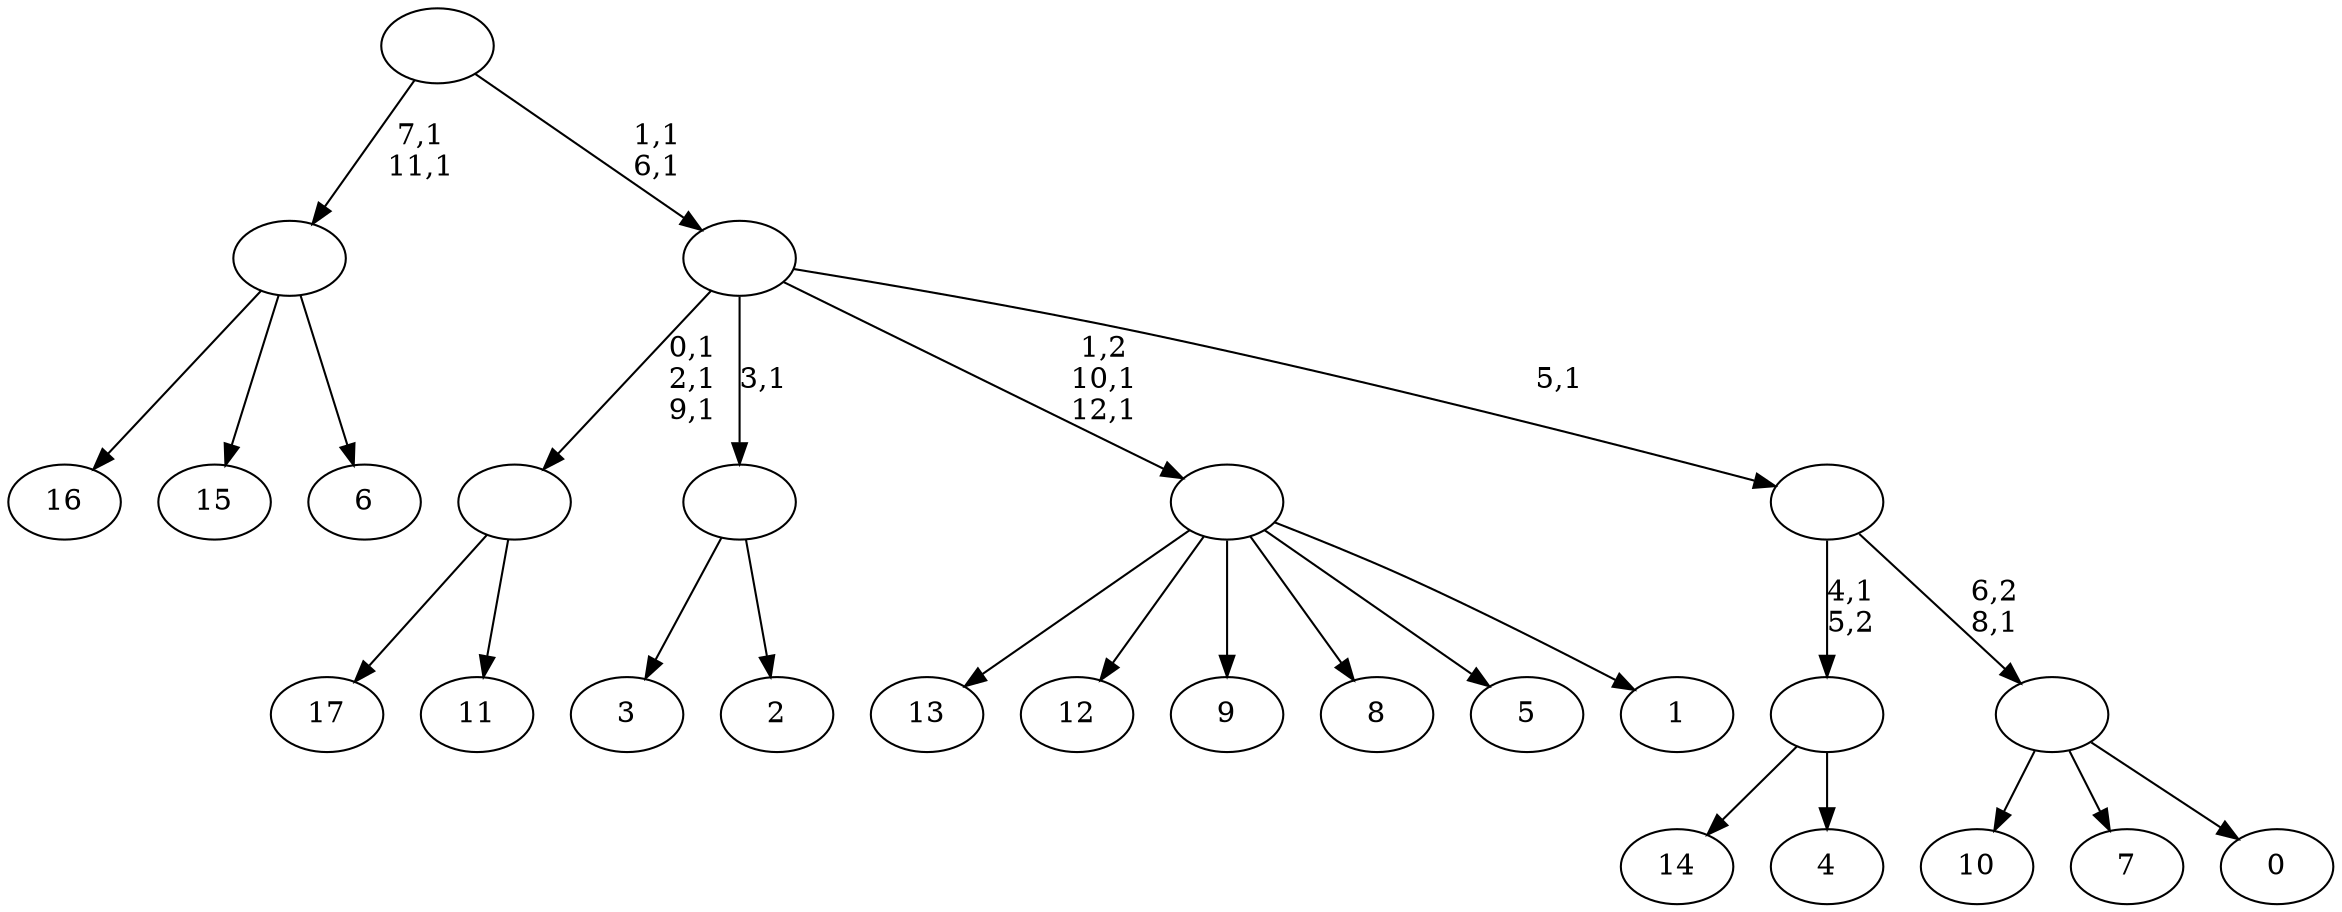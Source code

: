 digraph T {
	31 [label="17"]
	30 [label="16"]
	29 [label="15"]
	28 [label="14"]
	27 [label="13"]
	26 [label="12"]
	25 [label="11"]
	24 [label=""]
	21 [label="10"]
	20 [label="9"]
	19 [label="8"]
	18 [label="7"]
	17 [label="6"]
	16 [label=""]
	14 [label="5"]
	13 [label="4"]
	12 [label=""]
	11 [label="3"]
	10 [label="2"]
	9 [label=""]
	8 [label="1"]
	7 [label=""]
	5 [label="0"]
	4 [label=""]
	3 [label=""]
	2 [label=""]
	0 [label=""]
	24 -> 31 [label=""]
	24 -> 25 [label=""]
	16 -> 30 [label=""]
	16 -> 29 [label=""]
	16 -> 17 [label=""]
	12 -> 28 [label=""]
	12 -> 13 [label=""]
	9 -> 11 [label=""]
	9 -> 10 [label=""]
	7 -> 27 [label=""]
	7 -> 26 [label=""]
	7 -> 20 [label=""]
	7 -> 19 [label=""]
	7 -> 14 [label=""]
	7 -> 8 [label=""]
	4 -> 21 [label=""]
	4 -> 18 [label=""]
	4 -> 5 [label=""]
	3 -> 12 [label="4,1\n5,2"]
	3 -> 4 [label="6,2\n8,1"]
	2 -> 7 [label="1,2\n10,1\n12,1"]
	2 -> 24 [label="0,1\n2,1\n9,1"]
	2 -> 9 [label="3,1"]
	2 -> 3 [label="5,1"]
	0 -> 2 [label="1,1\n6,1"]
	0 -> 16 [label="7,1\n11,1"]
}
